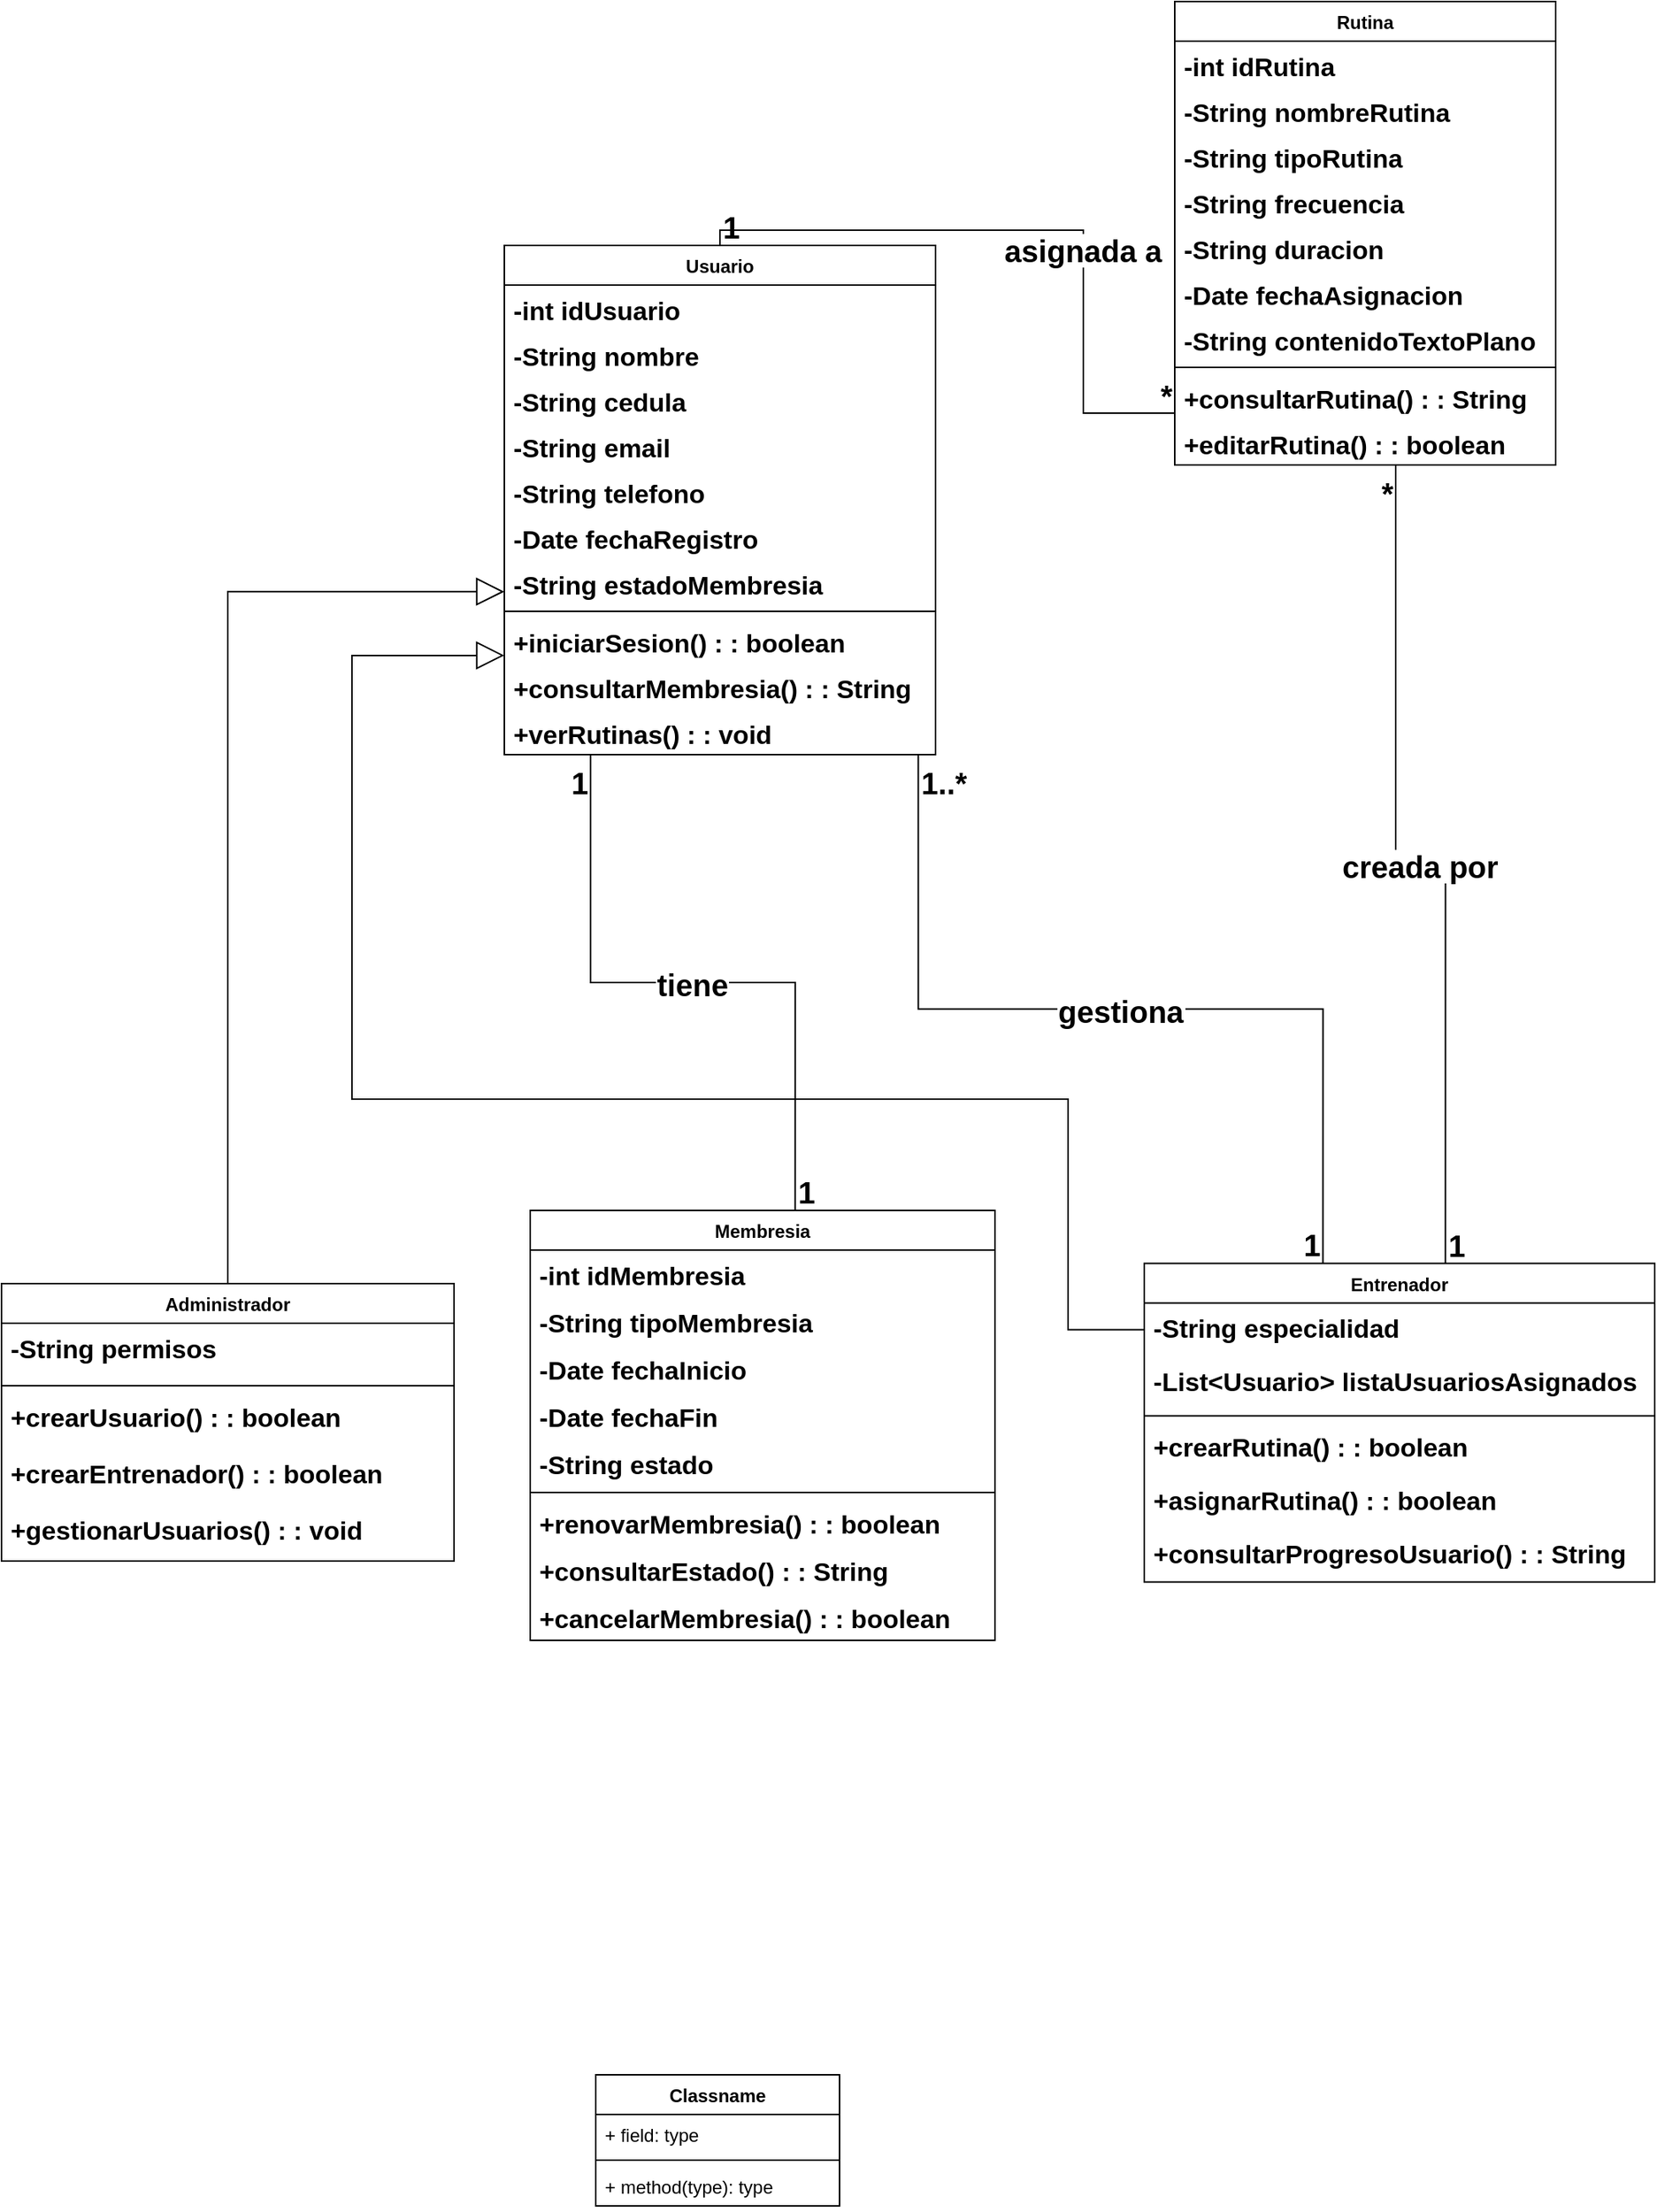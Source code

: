 <mxfile version="28.0.6">
  <diagram name="Page-1" id="OxzGhlQZ04ZX8l4WN9mC">
    <mxGraphModel dx="1090" dy="629" grid="1" gridSize="10" guides="1" tooltips="1" connect="1" arrows="1" fold="1" page="1" pageScale="1" pageWidth="850" pageHeight="1100" math="0" shadow="0">
      <root>
        <mxCell id="0" />
        <mxCell id="1" parent="0" />
        <mxCell id="GQGdWh0KV59a_jbqZlOu-1" value="Usuario" style="swimlane;fontStyle=1;align=center;verticalAlign=top;childLayout=stackLayout;horizontal=1;startSize=26;horizontalStack=0;resizeParent=1;resizeParentMax=0;resizeLast=0;collapsible=1;marginBottom=0;whiteSpace=wrap;html=1;" vertex="1" parent="1">
          <mxGeometry x="350" y="180" width="283" height="334" as="geometry" />
        </mxCell>
        <mxCell id="GQGdWh0KV59a_jbqZlOu-2" value="-int idUsuario" style="text;strokeColor=none;fillColor=none;align=left;verticalAlign=top;spacingLeft=4;spacingRight=4;overflow=hidden;rotatable=0;points=[[0,0.5],[1,0.5]];portConstraint=eastwest;fontSize=17;fontStyle=1" vertex="1" parent="GQGdWh0KV59a_jbqZlOu-1">
          <mxGeometry y="26" width="283" height="30" as="geometry" />
        </mxCell>
        <mxCell id="GQGdWh0KV59a_jbqZlOu-3" value="-String nombre" style="text;strokeColor=none;fillColor=none;align=left;verticalAlign=top;spacingLeft=4;spacingRight=4;overflow=hidden;rotatable=0;points=[[0,0.5],[1,0.5]];portConstraint=eastwest;fontSize=17;fontStyle=1" vertex="1" parent="GQGdWh0KV59a_jbqZlOu-1">
          <mxGeometry y="56" width="283" height="30" as="geometry" />
        </mxCell>
        <mxCell id="GQGdWh0KV59a_jbqZlOu-4" value="-String cedula" style="text;strokeColor=none;fillColor=none;align=left;verticalAlign=top;spacingLeft=4;spacingRight=4;overflow=hidden;rotatable=0;points=[[0,0.5],[1,0.5]];portConstraint=eastwest;fontSize=17;fontStyle=1" vertex="1" parent="GQGdWh0KV59a_jbqZlOu-1">
          <mxGeometry y="86" width="283" height="30" as="geometry" />
        </mxCell>
        <mxCell id="GQGdWh0KV59a_jbqZlOu-5" value="-String email" style="text;strokeColor=none;fillColor=none;align=left;verticalAlign=top;spacingLeft=4;spacingRight=4;overflow=hidden;rotatable=0;points=[[0,0.5],[1,0.5]];portConstraint=eastwest;fontSize=17;fontStyle=1" vertex="1" parent="GQGdWh0KV59a_jbqZlOu-1">
          <mxGeometry y="116" width="283" height="30" as="geometry" />
        </mxCell>
        <mxCell id="GQGdWh0KV59a_jbqZlOu-6" value="-String telefono" style="text;strokeColor=none;fillColor=none;align=left;verticalAlign=top;spacingLeft=4;spacingRight=4;overflow=hidden;rotatable=0;points=[[0,0.5],[1,0.5]];portConstraint=eastwest;fontSize=17;fontStyle=1" vertex="1" parent="GQGdWh0KV59a_jbqZlOu-1">
          <mxGeometry y="146" width="283" height="30" as="geometry" />
        </mxCell>
        <mxCell id="GQGdWh0KV59a_jbqZlOu-7" value="-Date fechaRegistro" style="text;strokeColor=none;fillColor=none;align=left;verticalAlign=top;spacingLeft=4;spacingRight=4;overflow=hidden;rotatable=0;points=[[0,0.5],[1,0.5]];portConstraint=eastwest;fontSize=17;fontStyle=1" vertex="1" parent="GQGdWh0KV59a_jbqZlOu-1">
          <mxGeometry y="176" width="283" height="30" as="geometry" />
        </mxCell>
        <mxCell id="GQGdWh0KV59a_jbqZlOu-8" value="-String estadoMembresia" style="text;strokeColor=none;fillColor=none;align=left;verticalAlign=top;spacingLeft=4;spacingRight=4;overflow=hidden;rotatable=0;points=[[0,0.5],[1,0.5]];portConstraint=eastwest;fontSize=17;fontStyle=1" vertex="1" parent="GQGdWh0KV59a_jbqZlOu-1">
          <mxGeometry y="206" width="283" height="30" as="geometry" />
        </mxCell>
        <mxCell id="GQGdWh0KV59a_jbqZlOu-9" style="line;strokeWidth=1;fillColor=none;align=left;verticalAlign=middle;spacingTop=-1;spacingLeft=3;spacingRight=3;rotatable=0;labelPosition=right;points=[];portConstraint=eastwest;strokeColor=inherit;" vertex="1" parent="GQGdWh0KV59a_jbqZlOu-1">
          <mxGeometry y="236" width="283" height="8" as="geometry" />
        </mxCell>
        <mxCell id="GQGdWh0KV59a_jbqZlOu-10" value="+iniciarSesion() : : boolean" style="text;strokeColor=none;fillColor=none;align=left;verticalAlign=top;spacingLeft=4;spacingRight=4;overflow=hidden;rotatable=0;points=[[0,0.5],[1,0.5]];portConstraint=eastwest;fontSize=17;fontStyle=1" vertex="1" parent="GQGdWh0KV59a_jbqZlOu-1">
          <mxGeometry y="244" width="283" height="30" as="geometry" />
        </mxCell>
        <mxCell id="GQGdWh0KV59a_jbqZlOu-11" value="+consultarMembresia() : : String" style="text;strokeColor=none;fillColor=none;align=left;verticalAlign=top;spacingLeft=4;spacingRight=4;overflow=hidden;rotatable=0;points=[[0,0.5],[1,0.5]];portConstraint=eastwest;fontSize=17;fontStyle=1" vertex="1" parent="GQGdWh0KV59a_jbqZlOu-1">
          <mxGeometry y="274" width="283" height="30" as="geometry" />
        </mxCell>
        <mxCell id="GQGdWh0KV59a_jbqZlOu-12" value="+verRutinas() : : void" style="text;strokeColor=none;fillColor=none;align=left;verticalAlign=top;spacingLeft=4;spacingRight=4;overflow=hidden;rotatable=0;points=[[0,0.5],[1,0.5]];portConstraint=eastwest;fontSize=17;fontStyle=1" vertex="1" parent="GQGdWh0KV59a_jbqZlOu-1">
          <mxGeometry y="304" width="283" height="30" as="geometry" />
        </mxCell>
        <mxCell id="GQGdWh0KV59a_jbqZlOu-13" value="Administrador" style="swimlane;fontStyle=1;align=center;verticalAlign=top;childLayout=stackLayout;horizontal=1;startSize=26;horizontalStack=0;resizeParent=1;resizeParentMax=0;resizeLast=0;collapsible=1;marginBottom=0;whiteSpace=wrap;html=1;" vertex="1" parent="1">
          <mxGeometry x="20" y="861" width="297" height="182" as="geometry" />
        </mxCell>
        <mxCell id="GQGdWh0KV59a_jbqZlOu-14" value="-String permisos" style="text;strokeColor=none;fillColor=none;align=left;verticalAlign=top;spacingLeft=4;spacingRight=4;overflow=hidden;rotatable=0;points=[[0,0.5],[1,0.5]];portConstraint=eastwest;fontSize=17;fontStyle=1" vertex="1" parent="GQGdWh0KV59a_jbqZlOu-13">
          <mxGeometry y="26" width="297" height="37" as="geometry" />
        </mxCell>
        <mxCell id="GQGdWh0KV59a_jbqZlOu-15" style="line;strokeWidth=1;fillColor=none;align=left;verticalAlign=middle;spacingTop=-1;spacingLeft=3;spacingRight=3;rotatable=0;labelPosition=right;points=[];portConstraint=eastwest;strokeColor=inherit;" vertex="1" parent="GQGdWh0KV59a_jbqZlOu-13">
          <mxGeometry y="63" width="297" height="8" as="geometry" />
        </mxCell>
        <mxCell id="GQGdWh0KV59a_jbqZlOu-16" value="+crearUsuario() : : boolean" style="text;strokeColor=none;fillColor=none;align=left;verticalAlign=top;spacingLeft=4;spacingRight=4;overflow=hidden;rotatable=0;points=[[0,0.5],[1,0.5]];portConstraint=eastwest;fontSize=17;fontStyle=1" vertex="1" parent="GQGdWh0KV59a_jbqZlOu-13">
          <mxGeometry y="71" width="297" height="37" as="geometry" />
        </mxCell>
        <mxCell id="GQGdWh0KV59a_jbqZlOu-17" value="+crearEntrenador() : : boolean" style="text;strokeColor=none;fillColor=none;align=left;verticalAlign=top;spacingLeft=4;spacingRight=4;overflow=hidden;rotatable=0;points=[[0,0.5],[1,0.5]];portConstraint=eastwest;fontSize=17;fontStyle=1" vertex="1" parent="GQGdWh0KV59a_jbqZlOu-13">
          <mxGeometry y="108" width="297" height="37" as="geometry" />
        </mxCell>
        <mxCell id="GQGdWh0KV59a_jbqZlOu-18" value="+gestionarUsuarios() : : void" style="text;strokeColor=none;fillColor=none;align=left;verticalAlign=top;spacingLeft=4;spacingRight=4;overflow=hidden;rotatable=0;points=[[0,0.5],[1,0.5]];portConstraint=eastwest;fontSize=17;fontStyle=1" vertex="1" parent="GQGdWh0KV59a_jbqZlOu-13">
          <mxGeometry y="145" width="297" height="37" as="geometry" />
        </mxCell>
        <mxCell id="GQGdWh0KV59a_jbqZlOu-19" value="Entrenador" style="swimlane;fontStyle=1;align=center;verticalAlign=top;childLayout=stackLayout;horizontal=1;startSize=26;horizontalStack=0;resizeParent=1;resizeParentMax=0;resizeLast=0;collapsible=1;marginBottom=0;whiteSpace=wrap;html=1;" vertex="1" parent="1">
          <mxGeometry x="770" y="847.72" width="335" height="209" as="geometry" />
        </mxCell>
        <mxCell id="GQGdWh0KV59a_jbqZlOu-20" value="-String especialidad" style="text;strokeColor=none;fillColor=none;align=left;verticalAlign=top;spacingLeft=4;spacingRight=4;overflow=hidden;rotatable=0;points=[[0,0.5],[1,0.5]];portConstraint=eastwest;fontSize=17;fontStyle=1" vertex="1" parent="GQGdWh0KV59a_jbqZlOu-19">
          <mxGeometry y="26" width="335" height="35" as="geometry" />
        </mxCell>
        <mxCell id="GQGdWh0KV59a_jbqZlOu-21" value="-List&lt;Usuario&gt; listaUsuariosAsignados" style="text;strokeColor=none;fillColor=none;align=left;verticalAlign=top;spacingLeft=4;spacingRight=4;overflow=hidden;rotatable=0;points=[[0,0.5],[1,0.5]];portConstraint=eastwest;fontSize=17;fontStyle=1" vertex="1" parent="GQGdWh0KV59a_jbqZlOu-19">
          <mxGeometry y="61" width="335" height="35" as="geometry" />
        </mxCell>
        <mxCell id="GQGdWh0KV59a_jbqZlOu-22" style="line;strokeWidth=1;fillColor=none;align=left;verticalAlign=middle;spacingTop=-1;spacingLeft=3;spacingRight=3;rotatable=0;labelPosition=right;points=[];portConstraint=eastwest;strokeColor=inherit;" vertex="1" parent="GQGdWh0KV59a_jbqZlOu-19">
          <mxGeometry y="96" width="335" height="8" as="geometry" />
        </mxCell>
        <mxCell id="GQGdWh0KV59a_jbqZlOu-23" value="+crearRutina() : : boolean" style="text;strokeColor=none;fillColor=none;align=left;verticalAlign=top;spacingLeft=4;spacingRight=4;overflow=hidden;rotatable=0;points=[[0,0.5],[1,0.5]];portConstraint=eastwest;fontSize=17;fontStyle=1" vertex="1" parent="GQGdWh0KV59a_jbqZlOu-19">
          <mxGeometry y="104" width="335" height="35" as="geometry" />
        </mxCell>
        <mxCell id="GQGdWh0KV59a_jbqZlOu-24" value="+asignarRutina() : : boolean" style="text;strokeColor=none;fillColor=none;align=left;verticalAlign=top;spacingLeft=4;spacingRight=4;overflow=hidden;rotatable=0;points=[[0,0.5],[1,0.5]];portConstraint=eastwest;fontSize=17;fontStyle=1" vertex="1" parent="GQGdWh0KV59a_jbqZlOu-19">
          <mxGeometry y="139" width="335" height="35" as="geometry" />
        </mxCell>
        <mxCell id="GQGdWh0KV59a_jbqZlOu-25" value="+consultarProgresoUsuario() : : String" style="text;strokeColor=none;fillColor=none;align=left;verticalAlign=top;spacingLeft=4;spacingRight=4;overflow=hidden;rotatable=0;points=[[0,0.5],[1,0.5]];portConstraint=eastwest;fontSize=17;fontStyle=1" vertex="1" parent="GQGdWh0KV59a_jbqZlOu-19">
          <mxGeometry y="174" width="335" height="35" as="geometry" />
        </mxCell>
        <mxCell id="GQGdWh0KV59a_jbqZlOu-26" value="Rutina" style="swimlane;fontStyle=1;align=center;verticalAlign=top;childLayout=stackLayout;horizontal=1;startSize=26;horizontalStack=0;resizeParent=1;resizeParentMax=0;resizeLast=0;collapsible=1;marginBottom=0;whiteSpace=wrap;html=1;" vertex="1" parent="1">
          <mxGeometry x="790" y="20" width="250" height="304" as="geometry" />
        </mxCell>
        <mxCell id="GQGdWh0KV59a_jbqZlOu-27" value="-int idRutina" style="text;strokeColor=none;fillColor=none;align=left;verticalAlign=top;spacingLeft=4;spacingRight=4;overflow=hidden;rotatable=0;points=[[0,0.5],[1,0.5]];portConstraint=eastwest;fontSize=17;fontStyle=1" vertex="1" parent="GQGdWh0KV59a_jbqZlOu-26">
          <mxGeometry y="26" width="250" height="30" as="geometry" />
        </mxCell>
        <mxCell id="GQGdWh0KV59a_jbqZlOu-28" value="-String nombreRutina" style="text;strokeColor=none;fillColor=none;align=left;verticalAlign=top;spacingLeft=4;spacingRight=4;overflow=hidden;rotatable=0;points=[[0,0.5],[1,0.5]];portConstraint=eastwest;fontSize=17;fontStyle=1" vertex="1" parent="GQGdWh0KV59a_jbqZlOu-26">
          <mxGeometry y="56" width="250" height="30" as="geometry" />
        </mxCell>
        <mxCell id="GQGdWh0KV59a_jbqZlOu-29" value="-String tipoRutina" style="text;strokeColor=none;fillColor=none;align=left;verticalAlign=top;spacingLeft=4;spacingRight=4;overflow=hidden;rotatable=0;points=[[0,0.5],[1,0.5]];portConstraint=eastwest;fontSize=17;fontStyle=1" vertex="1" parent="GQGdWh0KV59a_jbqZlOu-26">
          <mxGeometry y="86" width="250" height="30" as="geometry" />
        </mxCell>
        <mxCell id="GQGdWh0KV59a_jbqZlOu-30" value="-String frecuencia" style="text;strokeColor=none;fillColor=none;align=left;verticalAlign=top;spacingLeft=4;spacingRight=4;overflow=hidden;rotatable=0;points=[[0,0.5],[1,0.5]];portConstraint=eastwest;fontSize=17;fontStyle=1" vertex="1" parent="GQGdWh0KV59a_jbqZlOu-26">
          <mxGeometry y="116" width="250" height="30" as="geometry" />
        </mxCell>
        <mxCell id="GQGdWh0KV59a_jbqZlOu-31" value="-String duracion" style="text;strokeColor=none;fillColor=none;align=left;verticalAlign=top;spacingLeft=4;spacingRight=4;overflow=hidden;rotatable=0;points=[[0,0.5],[1,0.5]];portConstraint=eastwest;fontSize=17;fontStyle=1" vertex="1" parent="GQGdWh0KV59a_jbqZlOu-26">
          <mxGeometry y="146" width="250" height="30" as="geometry" />
        </mxCell>
        <mxCell id="GQGdWh0KV59a_jbqZlOu-32" value="-Date fechaAsignacion" style="text;strokeColor=none;fillColor=none;align=left;verticalAlign=top;spacingLeft=4;spacingRight=4;overflow=hidden;rotatable=0;points=[[0,0.5],[1,0.5]];portConstraint=eastwest;fontSize=17;fontStyle=1" vertex="1" parent="GQGdWh0KV59a_jbqZlOu-26">
          <mxGeometry y="176" width="250" height="30" as="geometry" />
        </mxCell>
        <mxCell id="GQGdWh0KV59a_jbqZlOu-33" value="-String contenidoTextoPlano" style="text;strokeColor=none;fillColor=none;align=left;verticalAlign=top;spacingLeft=4;spacingRight=4;overflow=hidden;rotatable=0;points=[[0,0.5],[1,0.5]];portConstraint=eastwest;fontSize=17;fontStyle=1" vertex="1" parent="GQGdWh0KV59a_jbqZlOu-26">
          <mxGeometry y="206" width="250" height="30" as="geometry" />
        </mxCell>
        <mxCell id="GQGdWh0KV59a_jbqZlOu-34" style="line;strokeWidth=1;fillColor=none;align=left;verticalAlign=middle;spacingTop=-1;spacingLeft=3;spacingRight=3;rotatable=0;labelPosition=right;points=[];portConstraint=eastwest;strokeColor=inherit;" vertex="1" parent="GQGdWh0KV59a_jbqZlOu-26">
          <mxGeometry y="236" width="250" height="8" as="geometry" />
        </mxCell>
        <mxCell id="GQGdWh0KV59a_jbqZlOu-35" value="+consultarRutina() : : String" style="text;strokeColor=none;fillColor=none;align=left;verticalAlign=top;spacingLeft=4;spacingRight=4;overflow=hidden;rotatable=0;points=[[0,0.5],[1,0.5]];portConstraint=eastwest;fontSize=17;fontStyle=1" vertex="1" parent="GQGdWh0KV59a_jbqZlOu-26">
          <mxGeometry y="244" width="250" height="30" as="geometry" />
        </mxCell>
        <mxCell id="GQGdWh0KV59a_jbqZlOu-36" value="+editarRutina() : : boolean" style="text;strokeColor=none;fillColor=none;align=left;verticalAlign=top;spacingLeft=4;spacingRight=4;overflow=hidden;rotatable=0;points=[[0,0.5],[1,0.5]];portConstraint=eastwest;fontSize=17;fontStyle=1" vertex="1" parent="GQGdWh0KV59a_jbqZlOu-26">
          <mxGeometry y="274" width="250" height="30" as="geometry" />
        </mxCell>
        <mxCell id="GQGdWh0KV59a_jbqZlOu-37" value="Membresia" style="swimlane;fontStyle=1;align=center;verticalAlign=top;childLayout=stackLayout;horizontal=1;startSize=26;horizontalStack=0;resizeParent=1;resizeParentMax=0;resizeLast=0;collapsible=1;marginBottom=0;whiteSpace=wrap;html=1;" vertex="1" parent="1">
          <mxGeometry x="367" y="813" width="305" height="282" as="geometry" />
        </mxCell>
        <mxCell id="GQGdWh0KV59a_jbqZlOu-38" value="-int idMembresia" style="text;strokeColor=none;fillColor=none;align=left;verticalAlign=top;spacingLeft=4;spacingRight=4;overflow=hidden;rotatable=0;points=[[0,0.5],[1,0.5]];portConstraint=eastwest;fontSize=17;fontStyle=1" vertex="1" parent="GQGdWh0KV59a_jbqZlOu-37">
          <mxGeometry y="26" width="305" height="31" as="geometry" />
        </mxCell>
        <mxCell id="GQGdWh0KV59a_jbqZlOu-39" value="-String tipoMembresia" style="text;strokeColor=none;fillColor=none;align=left;verticalAlign=top;spacingLeft=4;spacingRight=4;overflow=hidden;rotatable=0;points=[[0,0.5],[1,0.5]];portConstraint=eastwest;fontSize=17;fontStyle=1" vertex="1" parent="GQGdWh0KV59a_jbqZlOu-37">
          <mxGeometry y="57" width="305" height="31" as="geometry" />
        </mxCell>
        <mxCell id="GQGdWh0KV59a_jbqZlOu-40" value="-Date fechaInicio" style="text;strokeColor=none;fillColor=none;align=left;verticalAlign=top;spacingLeft=4;spacingRight=4;overflow=hidden;rotatable=0;points=[[0,0.5],[1,0.5]];portConstraint=eastwest;fontSize=17;fontStyle=1" vertex="1" parent="GQGdWh0KV59a_jbqZlOu-37">
          <mxGeometry y="88" width="305" height="31" as="geometry" />
        </mxCell>
        <mxCell id="GQGdWh0KV59a_jbqZlOu-41" value="-Date fechaFin" style="text;strokeColor=none;fillColor=none;align=left;verticalAlign=top;spacingLeft=4;spacingRight=4;overflow=hidden;rotatable=0;points=[[0,0.5],[1,0.5]];portConstraint=eastwest;fontSize=17;fontStyle=1" vertex="1" parent="GQGdWh0KV59a_jbqZlOu-37">
          <mxGeometry y="119" width="305" height="31" as="geometry" />
        </mxCell>
        <mxCell id="GQGdWh0KV59a_jbqZlOu-42" value="-String estado" style="text;strokeColor=none;fillColor=none;align=left;verticalAlign=top;spacingLeft=4;spacingRight=4;overflow=hidden;rotatable=0;points=[[0,0.5],[1,0.5]];portConstraint=eastwest;fontSize=17;fontStyle=1" vertex="1" parent="GQGdWh0KV59a_jbqZlOu-37">
          <mxGeometry y="150" width="305" height="31" as="geometry" />
        </mxCell>
        <mxCell id="GQGdWh0KV59a_jbqZlOu-43" style="line;strokeWidth=1;fillColor=none;align=left;verticalAlign=middle;spacingTop=-1;spacingLeft=3;spacingRight=3;rotatable=0;labelPosition=right;points=[];portConstraint=eastwest;strokeColor=inherit;" vertex="1" parent="GQGdWh0KV59a_jbqZlOu-37">
          <mxGeometry y="181" width="305" height="8" as="geometry" />
        </mxCell>
        <mxCell id="GQGdWh0KV59a_jbqZlOu-44" value="+renovarMembresia() : : boolean" style="text;strokeColor=none;fillColor=none;align=left;verticalAlign=top;spacingLeft=4;spacingRight=4;overflow=hidden;rotatable=0;points=[[0,0.5],[1,0.5]];portConstraint=eastwest;fontSize=17;fontStyle=1" vertex="1" parent="GQGdWh0KV59a_jbqZlOu-37">
          <mxGeometry y="189" width="305" height="31" as="geometry" />
        </mxCell>
        <mxCell id="GQGdWh0KV59a_jbqZlOu-45" value="+consultarEstado() : : String" style="text;strokeColor=none;fillColor=none;align=left;verticalAlign=top;spacingLeft=4;spacingRight=4;overflow=hidden;rotatable=0;points=[[0,0.5],[1,0.5]];portConstraint=eastwest;fontSize=17;fontStyle=1" vertex="1" parent="GQGdWh0KV59a_jbqZlOu-37">
          <mxGeometry y="220" width="305" height="31" as="geometry" />
        </mxCell>
        <mxCell id="GQGdWh0KV59a_jbqZlOu-46" value="+cancelarMembresia() : : boolean" style="text;strokeColor=none;fillColor=none;align=left;verticalAlign=top;spacingLeft=4;spacingRight=4;overflow=hidden;rotatable=0;points=[[0,0.5],[1,0.5]];portConstraint=eastwest;fontSize=17;fontStyle=1" vertex="1" parent="GQGdWh0KV59a_jbqZlOu-37">
          <mxGeometry y="251" width="305" height="31" as="geometry" />
        </mxCell>
        <mxCell id="GQGdWh0KV59a_jbqZlOu-47" value="" style="startArrow=block;startSize=16;startFill=0;endArrow=none;exitX=0;exitY=0.68;entryX=0.5;entryY=0;rounded=0;edgeStyle=orthogonalEdgeStyle;" edge="1" parent="1" source="GQGdWh0KV59a_jbqZlOu-1" target="GQGdWh0KV59a_jbqZlOu-13">
          <mxGeometry relative="1" as="geometry" />
        </mxCell>
        <mxCell id="GQGdWh0KV59a_jbqZlOu-48" value="" style="startArrow=block;startSize=16;startFill=0;endArrow=none;entryX=0;entryY=0.5;rounded=0;edgeStyle=orthogonalEdgeStyle;entryDx=0;entryDy=0;exitX=0;exitY=0.833;exitDx=0;exitDy=0;exitPerimeter=0;" edge="1" parent="1" source="GQGdWh0KV59a_jbqZlOu-10" target="GQGdWh0KV59a_jbqZlOu-20">
          <mxGeometry relative="1" as="geometry">
            <Array as="points">
              <mxPoint x="250" y="449" />
              <mxPoint x="250" y="740" />
              <mxPoint x="720" y="740" />
              <mxPoint x="720" y="891" />
            </Array>
            <mxPoint x="300" y="470" as="sourcePoint" />
            <mxPoint x="700" y="891.22" as="targetPoint" />
          </mxGeometry>
        </mxCell>
        <mxCell id="GQGdWh0KV59a_jbqZlOu-49" value="tiene" style="startArrow=none;endArrow=none;exitX=0.2;exitY=1;entryX=0.57;entryY=0;rounded=0;edgeStyle=orthogonalEdgeStyle;fontSize=20;fontStyle=1" edge="1" parent="1" source="GQGdWh0KV59a_jbqZlOu-1" target="GQGdWh0KV59a_jbqZlOu-37">
          <mxGeometry relative="1" as="geometry" />
        </mxCell>
        <mxCell id="GQGdWh0KV59a_jbqZlOu-50" value="1" style="edgeLabel;resizable=0;labelBackgroundColor=none;fontSize=20;align=right;verticalAlign=top;fontStyle=1" vertex="1" parent="GQGdWh0KV59a_jbqZlOu-49">
          <mxGeometry x="-1" relative="1" as="geometry" />
        </mxCell>
        <mxCell id="GQGdWh0KV59a_jbqZlOu-51" value="1" style="edgeLabel;resizable=0;labelBackgroundColor=none;fontSize=20;align=left;verticalAlign=bottom;fontStyle=1" vertex="1" parent="GQGdWh0KV59a_jbqZlOu-49">
          <mxGeometry x="1" relative="1" as="geometry" />
        </mxCell>
        <mxCell id="GQGdWh0KV59a_jbqZlOu-52" value="gestiona" style="startArrow=none;endArrow=none;exitX=0.35;exitY=0;entryX=0.96;entryY=1;rounded=0;edgeStyle=orthogonalEdgeStyle;fontSize=20;fontStyle=1" edge="1" parent="1" source="GQGdWh0KV59a_jbqZlOu-19" target="GQGdWh0KV59a_jbqZlOu-1">
          <mxGeometry relative="1" as="geometry" />
        </mxCell>
        <mxCell id="GQGdWh0KV59a_jbqZlOu-53" value="1" style="edgeLabel;resizable=0;labelBackgroundColor=none;fontSize=20;align=right;verticalAlign=bottom;fontStyle=1" vertex="1" parent="GQGdWh0KV59a_jbqZlOu-52">
          <mxGeometry x="-1" relative="1" as="geometry" />
        </mxCell>
        <mxCell id="GQGdWh0KV59a_jbqZlOu-54" value="1..*" style="edgeLabel;resizable=0;labelBackgroundColor=none;fontSize=20;align=left;verticalAlign=top;fontStyle=1" vertex="1" parent="GQGdWh0KV59a_jbqZlOu-52">
          <mxGeometry x="1" relative="1" as="geometry" />
        </mxCell>
        <mxCell id="GQGdWh0KV59a_jbqZlOu-55" value="asignada a" style="startArrow=none;endArrow=none;exitX=0;exitY=0.79;entryX=0.5;entryY=0;rounded=0;edgeStyle=orthogonalEdgeStyle;fontSize=20;fontStyle=1" edge="1" parent="1" source="GQGdWh0KV59a_jbqZlOu-26" target="GQGdWh0KV59a_jbqZlOu-1">
          <mxGeometry x="-0.137" relative="1" as="geometry">
            <Array as="points">
              <mxPoint x="790" y="290" />
              <mxPoint x="730" y="290" />
              <mxPoint x="730" y="170" />
              <mxPoint x="492" y="170" />
            </Array>
            <mxPoint as="offset" />
          </mxGeometry>
        </mxCell>
        <mxCell id="GQGdWh0KV59a_jbqZlOu-56" value="*" style="edgeLabel;resizable=0;labelBackgroundColor=none;fontSize=20;align=right;verticalAlign=top;fontStyle=1" vertex="1" parent="GQGdWh0KV59a_jbqZlOu-55">
          <mxGeometry x="-1" relative="1" as="geometry" />
        </mxCell>
        <mxCell id="GQGdWh0KV59a_jbqZlOu-57" value="1" style="edgeLabel;resizable=0;labelBackgroundColor=none;fontSize=20;align=left;verticalAlign=bottom;fontStyle=1" vertex="1" parent="GQGdWh0KV59a_jbqZlOu-55">
          <mxGeometry x="1" relative="1" as="geometry" />
        </mxCell>
        <mxCell id="GQGdWh0KV59a_jbqZlOu-58" value="creada por" style="startArrow=none;endArrow=none;exitX=0.58;exitY=1;entryX=0.59;entryY=0;rounded=0;edgeStyle=orthogonalEdgeStyle;fontSize=20;fontStyle=1" edge="1" parent="1" source="GQGdWh0KV59a_jbqZlOu-26" target="GQGdWh0KV59a_jbqZlOu-19">
          <mxGeometry relative="1" as="geometry" />
        </mxCell>
        <mxCell id="GQGdWh0KV59a_jbqZlOu-59" value="*" style="edgeLabel;resizable=0;labelBackgroundColor=none;fontSize=20;align=right;verticalAlign=top;fontStyle=1" vertex="1" parent="GQGdWh0KV59a_jbqZlOu-58">
          <mxGeometry x="-1" relative="1" as="geometry" />
        </mxCell>
        <mxCell id="GQGdWh0KV59a_jbqZlOu-60" value="1" style="edgeLabel;resizable=0;labelBackgroundColor=none;fontSize=20;align=left;verticalAlign=bottom;fontStyle=1" vertex="1" parent="GQGdWh0KV59a_jbqZlOu-58">
          <mxGeometry x="1" relative="1" as="geometry" />
        </mxCell>
        <mxCell id="GQGdWh0KV59a_jbqZlOu-88" value="Classname" style="swimlane;fontStyle=1;align=center;verticalAlign=top;childLayout=stackLayout;horizontal=1;startSize=26;horizontalStack=0;resizeParent=1;resizeParentMax=0;resizeLast=0;collapsible=1;marginBottom=0;whiteSpace=wrap;html=1;" vertex="1" parent="1">
          <mxGeometry x="410" y="1380" width="160" height="86" as="geometry" />
        </mxCell>
        <mxCell id="GQGdWh0KV59a_jbqZlOu-89" value="+ field: type" style="text;strokeColor=none;fillColor=none;align=left;verticalAlign=top;spacingLeft=4;spacingRight=4;overflow=hidden;rotatable=0;points=[[0,0.5],[1,0.5]];portConstraint=eastwest;whiteSpace=wrap;html=1;" vertex="1" parent="GQGdWh0KV59a_jbqZlOu-88">
          <mxGeometry y="26" width="160" height="26" as="geometry" />
        </mxCell>
        <mxCell id="GQGdWh0KV59a_jbqZlOu-90" value="" style="line;strokeWidth=1;fillColor=none;align=left;verticalAlign=middle;spacingTop=-1;spacingLeft=3;spacingRight=3;rotatable=0;labelPosition=right;points=[];portConstraint=eastwest;strokeColor=inherit;" vertex="1" parent="GQGdWh0KV59a_jbqZlOu-88">
          <mxGeometry y="52" width="160" height="8" as="geometry" />
        </mxCell>
        <mxCell id="GQGdWh0KV59a_jbqZlOu-91" value="+ method(type): type" style="text;strokeColor=none;fillColor=none;align=left;verticalAlign=top;spacingLeft=4;spacingRight=4;overflow=hidden;rotatable=0;points=[[0,0.5],[1,0.5]];portConstraint=eastwest;whiteSpace=wrap;html=1;" vertex="1" parent="GQGdWh0KV59a_jbqZlOu-88">
          <mxGeometry y="60" width="160" height="26" as="geometry" />
        </mxCell>
      </root>
    </mxGraphModel>
  </diagram>
</mxfile>
